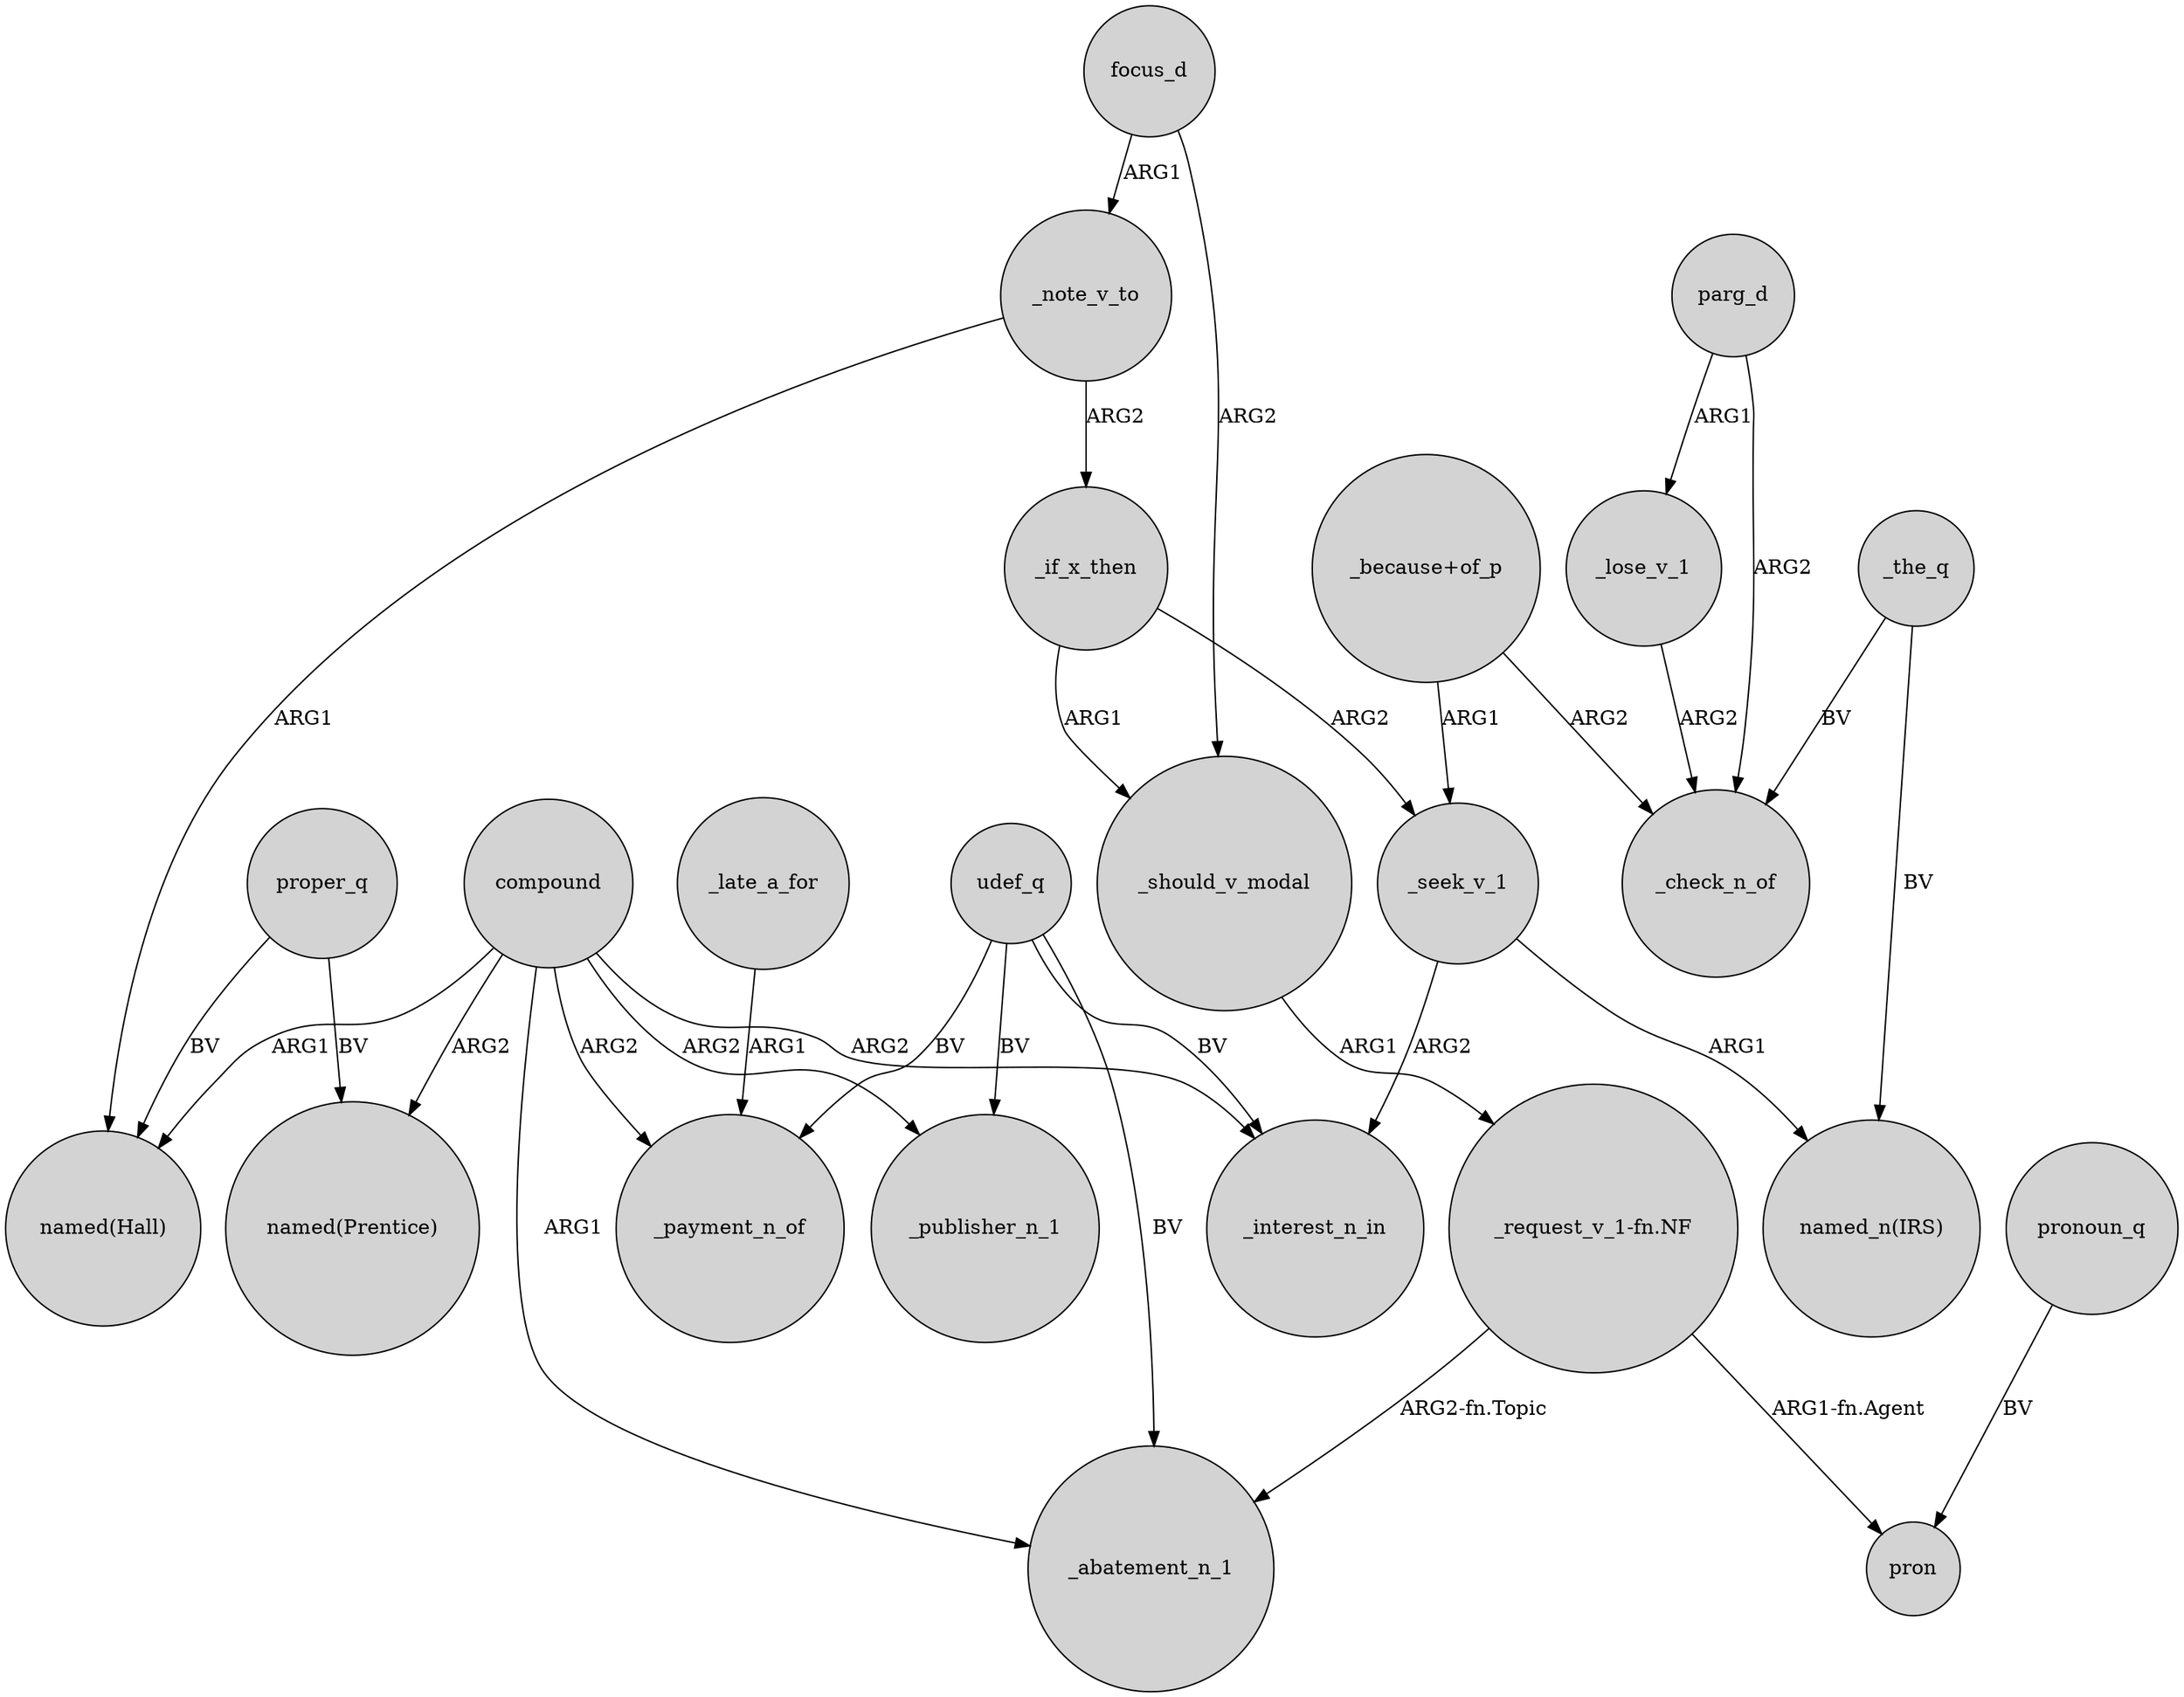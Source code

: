 digraph {
	node [shape=circle style=filled]
	_seek_v_1 -> _interest_n_in [label=ARG2]
	udef_q -> _publisher_n_1 [label=BV]
	parg_d -> _lose_v_1 [label=ARG1]
	compound -> "named(Hall)" [label=ARG1]
	"_request_v_1-fn.NF" -> _abatement_n_1 [label="ARG2-fn.Topic"]
	compound -> _payment_n_of [label=ARG2]
	focus_d -> _note_v_to [label=ARG1]
	focus_d -> _should_v_modal [label=ARG2]
	_note_v_to -> "named(Hall)" [label=ARG1]
	_should_v_modal -> "_request_v_1-fn.NF" [label=ARG1]
	udef_q -> _abatement_n_1 [label=BV]
	compound -> "named(Prentice)" [label=ARG2]
	udef_q -> _interest_n_in [label=BV]
	proper_q -> "named(Prentice)" [label=BV]
	_if_x_then -> _should_v_modal [label=ARG1]
	_the_q -> _check_n_of [label=BV]
	compound -> _interest_n_in [label=ARG2]
	"_request_v_1-fn.NF" -> pron [label="ARG1-fn.Agent"]
	_lose_v_1 -> _check_n_of [label=ARG2]
	udef_q -> _payment_n_of [label=BV]
	pronoun_q -> pron [label=BV]
	_note_v_to -> _if_x_then [label=ARG2]
	"_because+of_p" -> _seek_v_1 [label=ARG1]
	parg_d -> _check_n_of [label=ARG2]
	compound -> _abatement_n_1 [label=ARG1]
	compound -> _publisher_n_1 [label=ARG2]
	proper_q -> "named(Hall)" [label=BV]
	_the_q -> "named_n(IRS)" [label=BV]
	_if_x_then -> _seek_v_1 [label=ARG2]
	_late_a_for -> _payment_n_of [label=ARG1]
	_seek_v_1 -> "named_n(IRS)" [label=ARG1]
	"_because+of_p" -> _check_n_of [label=ARG2]
}
